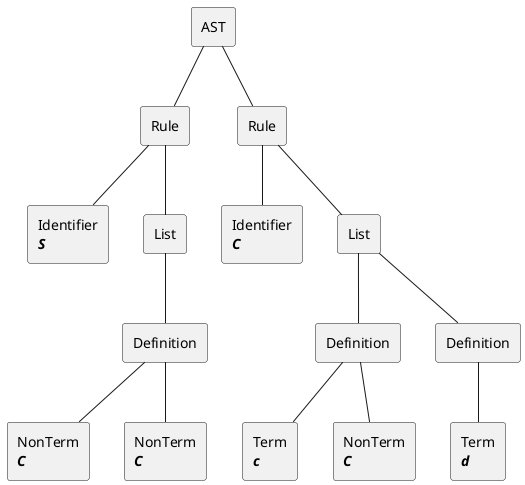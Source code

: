 @startuml

skinparam monochrome true

rectangle "AST" as ast
rectangle "Rule" as rule1
rectangle "Identifier\n<i><b>S</b></i>" as id1
rectangle "List" as list1
rectangle "Definition" as def11
rectangle "NonTerm\n<i><b>C</b></i>" as nt111
rectangle "NonTerm\n<i><b>C</b></i>" as nt112
rectangle "Rule" as rule2
rectangle "Identifier\n<i><b>C</b></i>" as id2
rectangle "List" as list2
rectangle "Definition" as def21
rectangle "Definition" as def22
rectangle "Term\n<i><b>c</b></i>" as t211
rectangle "NonTerm\n<i><b>C</b></i>" as nt211
rectangle "Term\n<i><b>d</b></i>" as t221

ast -- rule1
rule1 -- id1
rule1 -- list1
list1 -- def11
def11 -- nt111
def11 -- nt112
ast -- rule2
rule2 -- id2
rule2 -- list2
list2 -- def21
def21 -- t211
def21 -- nt211
list2 -- def22
def22 -- t221

@enduml

